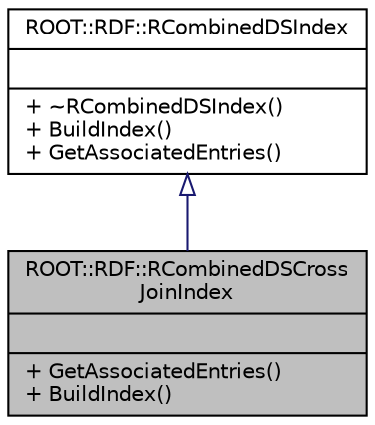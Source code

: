 digraph "ROOT::RDF::RCombinedDSCrossJoinIndex"
{
 // INTERACTIVE_SVG=YES
  bgcolor="transparent";
  edge [fontname="Helvetica",fontsize="10",labelfontname="Helvetica",labelfontsize="10"];
  node [fontname="Helvetica",fontsize="10",shape=record];
  Node0 [label="{ROOT::RDF::RCombinedDSCross\lJoinIndex\n||+ GetAssociatedEntries()\l+ BuildIndex()\l}",height=0.2,width=0.4,color="black", fillcolor="grey75", style="filled", fontcolor="black"];
  Node1 -> Node0 [dir="back",color="midnightblue",fontsize="10",style="solid",arrowtail="onormal",fontname="Helvetica"];
  Node1 [label="{ROOT::RDF::RCombinedDSIndex\n||+ ~RCombinedDSIndex()\l+ BuildIndex()\l+ GetAssociatedEntries()\l}",height=0.2,width=0.4,color="black",URL="$d9/d7d/classROOT_1_1RDF_1_1RCombinedDSIndex.html"];
}
